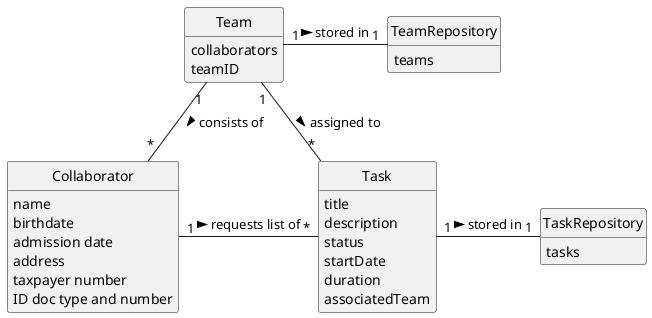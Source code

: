 @startuml
skinparam monochrome true
skinparam packageStyle rectangle
skinparam shadowing false

'left to right direction

skinparam classAttributeIconSize 0

hide circle
hide methods

'title Domain Model

'class Platform {
'  -description
'}

class Collaborator {
    name
    birthdate
    admission date
    address
    contact info (mobile and email)
    taxpayer number
    ID doc type and number
}

class Task {
    title
    description
    status
    startDate
    duration
    associatedTeam
}

class TeamRepository {
    teams
}

class TaskRepository {
    tasks
}

class Team {
    collaborators
    teamID
}

'class User {
'    name
'    email
'    password
'}

Team "1" -- "*" Collaborator: consists of >
Team "1" - "1" TeamRepository: stored in >
Collaborator "1" - "*" Task: requests list of >
Task "1" - "1" TaskRepository: stored in >
Team "1" - "*" Task: assigned to >
@enduml